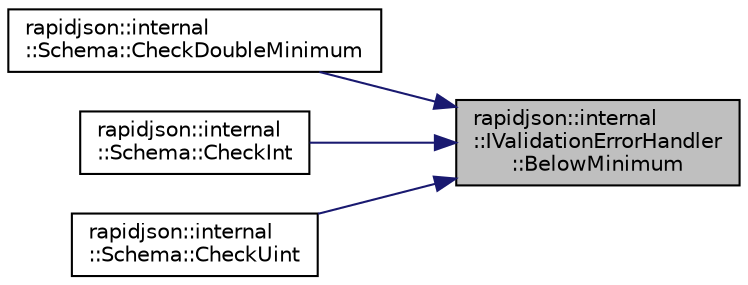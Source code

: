 digraph "rapidjson::internal::IValidationErrorHandler::BelowMinimum"
{
 // INTERACTIVE_SVG=YES
 // LATEX_PDF_SIZE
  edge [fontname="Helvetica",fontsize="10",labelfontname="Helvetica",labelfontsize="10"];
  node [fontname="Helvetica",fontsize="10",shape=record];
  rankdir="RL";
  Node24 [label="rapidjson::internal\l::IValidationErrorHandler\l::BelowMinimum",height=0.2,width=0.4,color="black", fillcolor="grey75", style="filled", fontcolor="black",tooltip=" "];
  Node24 -> Node25 [dir="back",color="midnightblue",fontsize="10",style="solid",fontname="Helvetica"];
  Node25 [label="rapidjson::internal\l::Schema::CheckDoubleMinimum",height=0.2,width=0.4,color="black", fillcolor="white", style="filled",URL="$classrapidjson_1_1internal_1_1_schema.html#ad00261450ebdecf05a5bd4087a730550",tooltip=" "];
  Node24 -> Node26 [dir="back",color="midnightblue",fontsize="10",style="solid",fontname="Helvetica"];
  Node26 [label="rapidjson::internal\l::Schema::CheckInt",height=0.2,width=0.4,color="black", fillcolor="white", style="filled",URL="$classrapidjson_1_1internal_1_1_schema.html#a0c8092ad61f0487a1d460a1df817b885",tooltip=" "];
  Node24 -> Node27 [dir="back",color="midnightblue",fontsize="10",style="solid",fontname="Helvetica"];
  Node27 [label="rapidjson::internal\l::Schema::CheckUint",height=0.2,width=0.4,color="black", fillcolor="white", style="filled",URL="$classrapidjson_1_1internal_1_1_schema.html#ade6cff392d601ee17025e327f54a0c2d",tooltip=" "];
}

